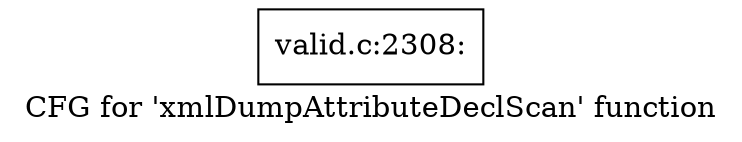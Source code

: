 digraph "CFG for 'xmlDumpAttributeDeclScan' function" {
	label="CFG for 'xmlDumpAttributeDeclScan' function";

	Node0x55fa50fd5e00 [shape=record,label="{valid.c:2308:}"];
}
